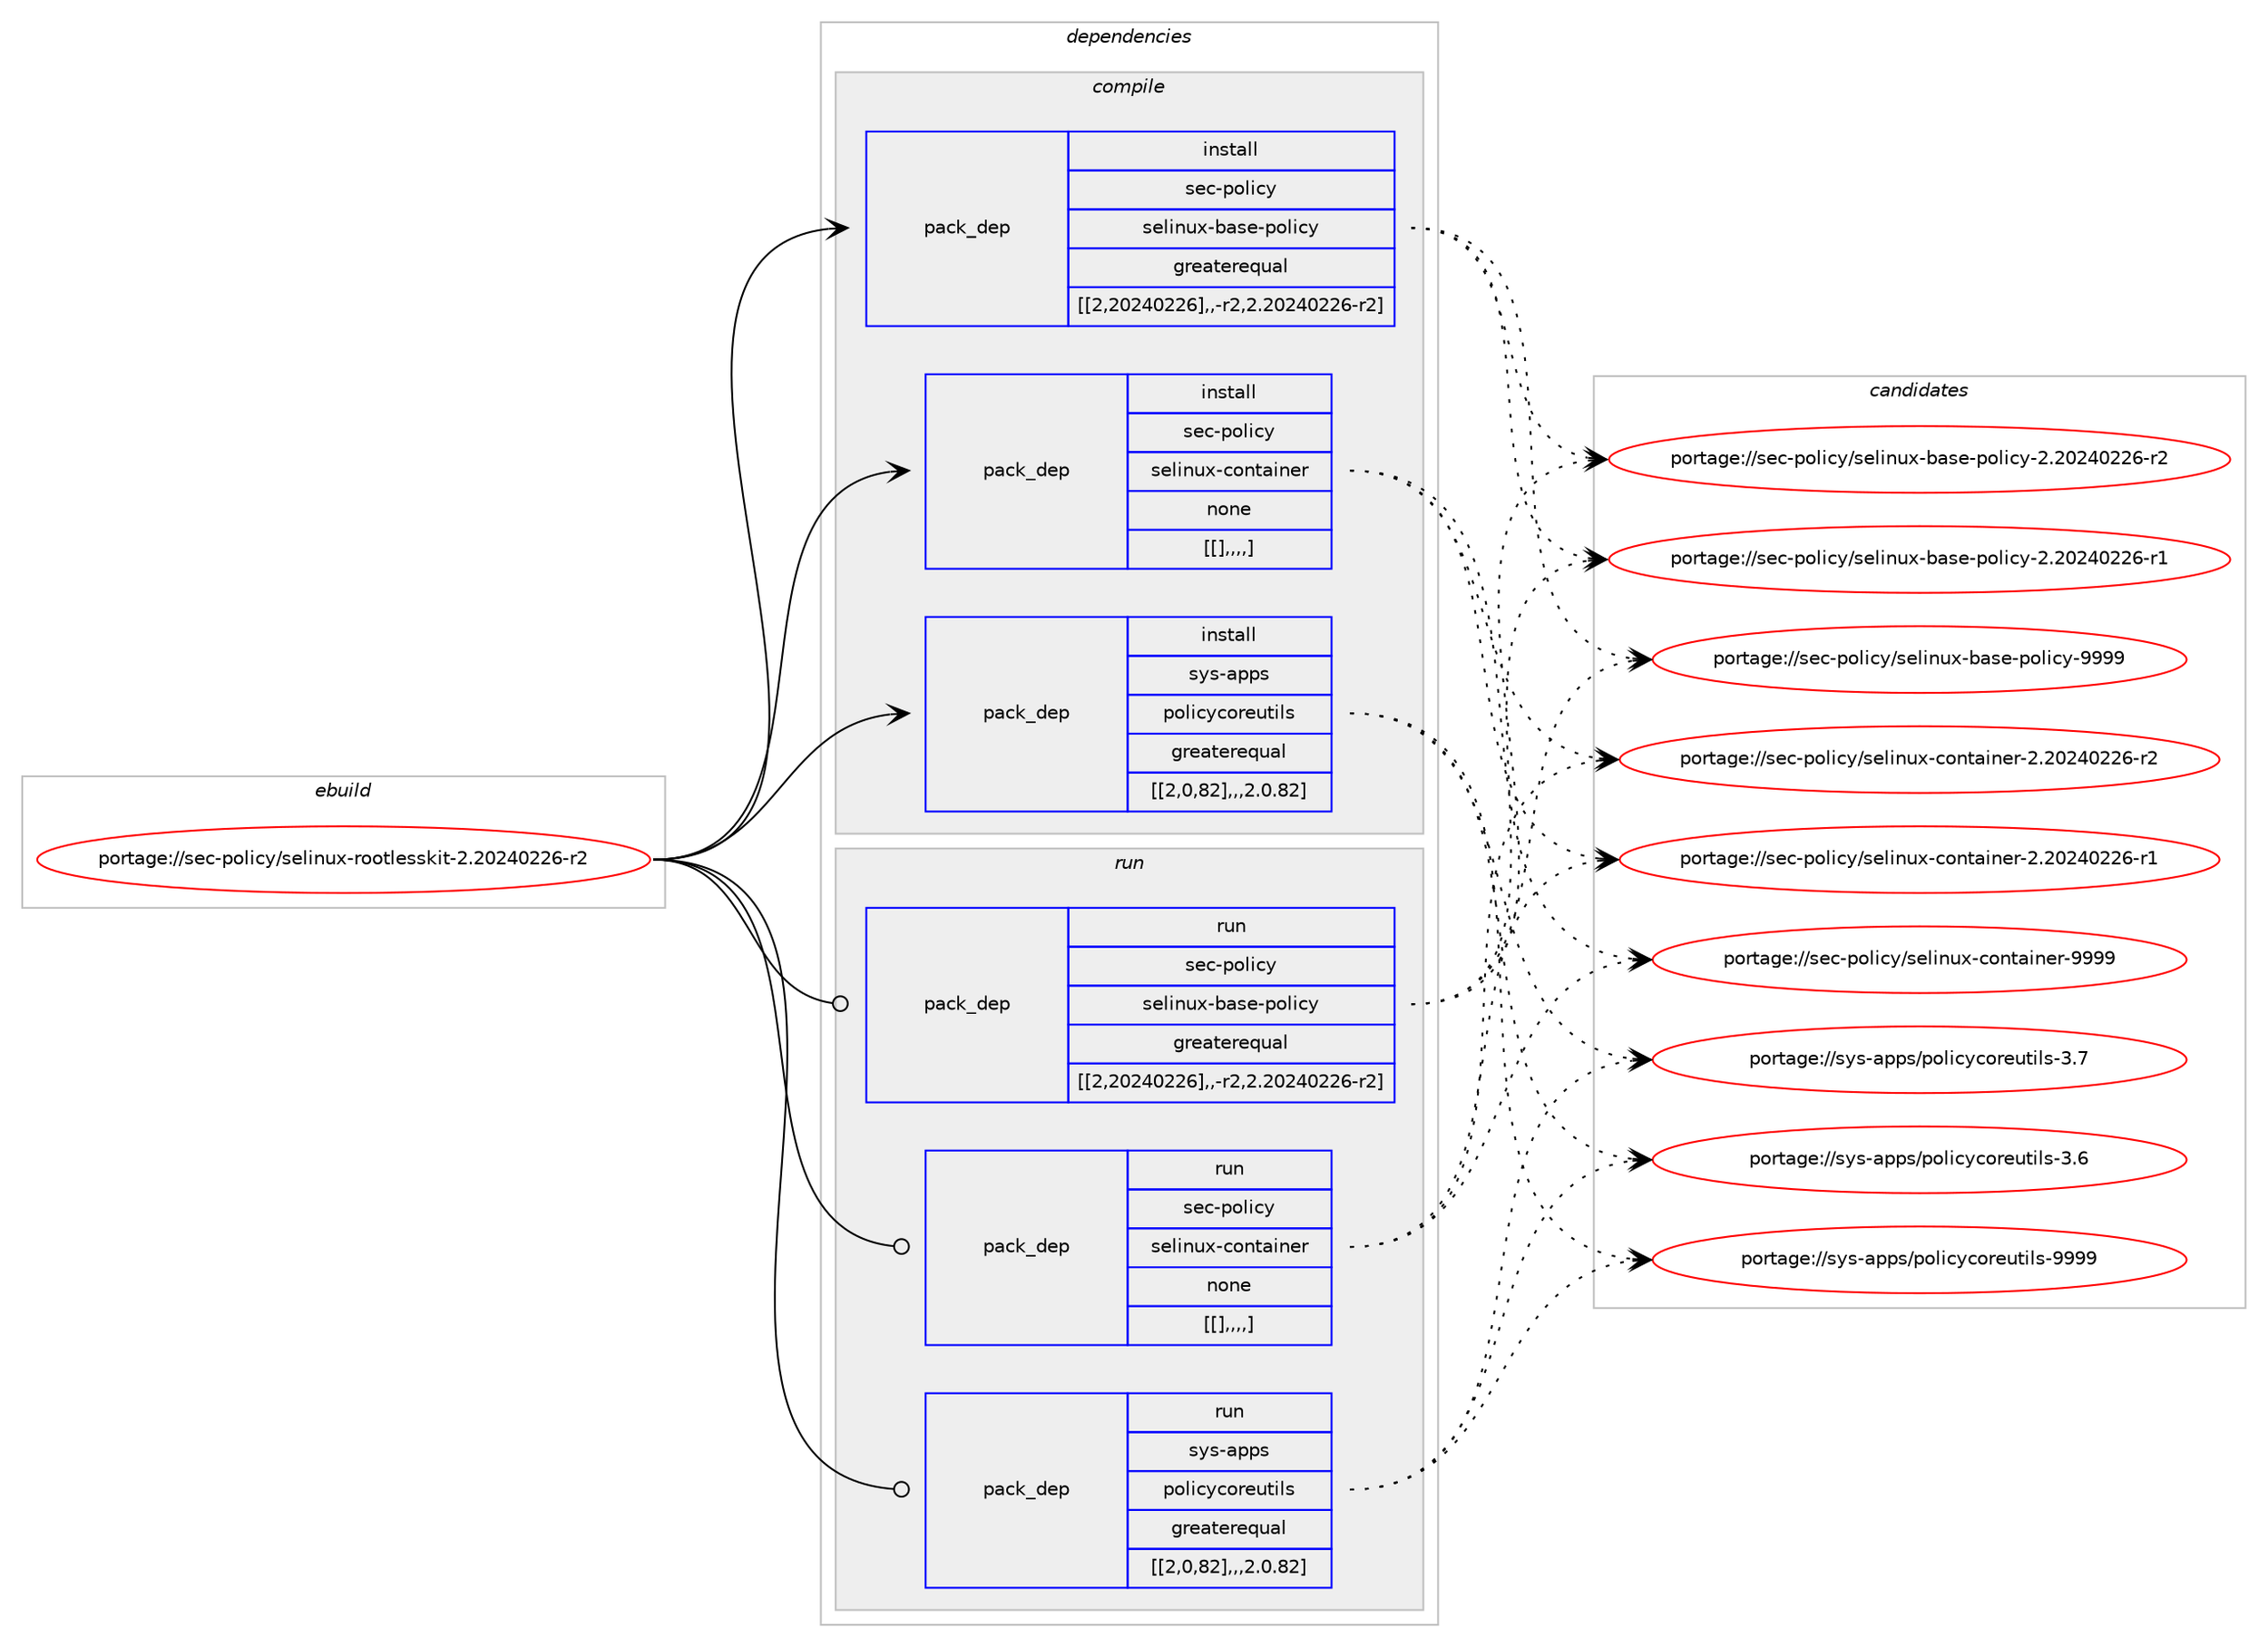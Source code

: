 digraph prolog {

# *************
# Graph options
# *************

newrank=true;
concentrate=true;
compound=true;
graph [rankdir=LR,fontname=Helvetica,fontsize=10,ranksep=1.5];#, ranksep=2.5, nodesep=0.2];
edge  [arrowhead=vee];
node  [fontname=Helvetica,fontsize=10];

# **********
# The ebuild
# **********

subgraph cluster_leftcol {
color=gray;
label=<<i>ebuild</i>>;
id [label="portage://sec-policy/selinux-rootlesskit-2.20240226-r2", color=red, width=4, href="../sec-policy/selinux-rootlesskit-2.20240226-r2.svg"];
}

# ****************
# The dependencies
# ****************

subgraph cluster_midcol {
color=gray;
label=<<i>dependencies</i>>;
subgraph cluster_compile {
fillcolor="#eeeeee";
style=filled;
label=<<i>compile</i>>;
subgraph pack309961 {
dependency426864 [label=<<TABLE BORDER="0" CELLBORDER="1" CELLSPACING="0" CELLPADDING="4" WIDTH="220"><TR><TD ROWSPAN="6" CELLPADDING="30">pack_dep</TD></TR><TR><TD WIDTH="110">install</TD></TR><TR><TD>sec-policy</TD></TR><TR><TD>selinux-base-policy</TD></TR><TR><TD>greaterequal</TD></TR><TR><TD>[[2,20240226],,-r2,2.20240226-r2]</TD></TR></TABLE>>, shape=none, color=blue];
}
id:e -> dependency426864:w [weight=20,style="solid",arrowhead="vee"];
subgraph pack309962 {
dependency426865 [label=<<TABLE BORDER="0" CELLBORDER="1" CELLSPACING="0" CELLPADDING="4" WIDTH="220"><TR><TD ROWSPAN="6" CELLPADDING="30">pack_dep</TD></TR><TR><TD WIDTH="110">install</TD></TR><TR><TD>sec-policy</TD></TR><TR><TD>selinux-container</TD></TR><TR><TD>none</TD></TR><TR><TD>[[],,,,]</TD></TR></TABLE>>, shape=none, color=blue];
}
id:e -> dependency426865:w [weight=20,style="solid",arrowhead="vee"];
subgraph pack309963 {
dependency426866 [label=<<TABLE BORDER="0" CELLBORDER="1" CELLSPACING="0" CELLPADDING="4" WIDTH="220"><TR><TD ROWSPAN="6" CELLPADDING="30">pack_dep</TD></TR><TR><TD WIDTH="110">install</TD></TR><TR><TD>sys-apps</TD></TR><TR><TD>policycoreutils</TD></TR><TR><TD>greaterequal</TD></TR><TR><TD>[[2,0,82],,,2.0.82]</TD></TR></TABLE>>, shape=none, color=blue];
}
id:e -> dependency426866:w [weight=20,style="solid",arrowhead="vee"];
}
subgraph cluster_compileandrun {
fillcolor="#eeeeee";
style=filled;
label=<<i>compile and run</i>>;
}
subgraph cluster_run {
fillcolor="#eeeeee";
style=filled;
label=<<i>run</i>>;
subgraph pack309964 {
dependency426867 [label=<<TABLE BORDER="0" CELLBORDER="1" CELLSPACING="0" CELLPADDING="4" WIDTH="220"><TR><TD ROWSPAN="6" CELLPADDING="30">pack_dep</TD></TR><TR><TD WIDTH="110">run</TD></TR><TR><TD>sec-policy</TD></TR><TR><TD>selinux-base-policy</TD></TR><TR><TD>greaterequal</TD></TR><TR><TD>[[2,20240226],,-r2,2.20240226-r2]</TD></TR></TABLE>>, shape=none, color=blue];
}
id:e -> dependency426867:w [weight=20,style="solid",arrowhead="odot"];
subgraph pack309965 {
dependency426868 [label=<<TABLE BORDER="0" CELLBORDER="1" CELLSPACING="0" CELLPADDING="4" WIDTH="220"><TR><TD ROWSPAN="6" CELLPADDING="30">pack_dep</TD></TR><TR><TD WIDTH="110">run</TD></TR><TR><TD>sec-policy</TD></TR><TR><TD>selinux-container</TD></TR><TR><TD>none</TD></TR><TR><TD>[[],,,,]</TD></TR></TABLE>>, shape=none, color=blue];
}
id:e -> dependency426868:w [weight=20,style="solid",arrowhead="odot"];
subgraph pack309966 {
dependency426869 [label=<<TABLE BORDER="0" CELLBORDER="1" CELLSPACING="0" CELLPADDING="4" WIDTH="220"><TR><TD ROWSPAN="6" CELLPADDING="30">pack_dep</TD></TR><TR><TD WIDTH="110">run</TD></TR><TR><TD>sys-apps</TD></TR><TR><TD>policycoreutils</TD></TR><TR><TD>greaterequal</TD></TR><TR><TD>[[2,0,82],,,2.0.82]</TD></TR></TABLE>>, shape=none, color=blue];
}
id:e -> dependency426869:w [weight=20,style="solid",arrowhead="odot"];
}
}

# **************
# The candidates
# **************

subgraph cluster_choices {
rank=same;
color=gray;
label=<<i>candidates</i>>;

subgraph choice309961 {
color=black;
nodesep=1;
choice1151019945112111108105991214711510110810511011712045989711510145112111108105991214557575757 [label="portage://sec-policy/selinux-base-policy-9999", color=red, width=4,href="../sec-policy/selinux-base-policy-9999.svg"];
choice11510199451121111081059912147115101108105110117120459897115101451121111081059912145504650485052485050544511450 [label="portage://sec-policy/selinux-base-policy-2.20240226-r2", color=red, width=4,href="../sec-policy/selinux-base-policy-2.20240226-r2.svg"];
choice11510199451121111081059912147115101108105110117120459897115101451121111081059912145504650485052485050544511449 [label="portage://sec-policy/selinux-base-policy-2.20240226-r1", color=red, width=4,href="../sec-policy/selinux-base-policy-2.20240226-r1.svg"];
dependency426864:e -> choice1151019945112111108105991214711510110810511011712045989711510145112111108105991214557575757:w [style=dotted,weight="100"];
dependency426864:e -> choice11510199451121111081059912147115101108105110117120459897115101451121111081059912145504650485052485050544511450:w [style=dotted,weight="100"];
dependency426864:e -> choice11510199451121111081059912147115101108105110117120459897115101451121111081059912145504650485052485050544511449:w [style=dotted,weight="100"];
}
subgraph choice309962 {
color=black;
nodesep=1;
choice115101994511211110810599121471151011081051101171204599111110116971051101011144557575757 [label="portage://sec-policy/selinux-container-9999", color=red, width=4,href="../sec-policy/selinux-container-9999.svg"];
choice1151019945112111108105991214711510110810511011712045991111101169710511010111445504650485052485050544511450 [label="portage://sec-policy/selinux-container-2.20240226-r2", color=red, width=4,href="../sec-policy/selinux-container-2.20240226-r2.svg"];
choice1151019945112111108105991214711510110810511011712045991111101169710511010111445504650485052485050544511449 [label="portage://sec-policy/selinux-container-2.20240226-r1", color=red, width=4,href="../sec-policy/selinux-container-2.20240226-r1.svg"];
dependency426865:e -> choice115101994511211110810599121471151011081051101171204599111110116971051101011144557575757:w [style=dotted,weight="100"];
dependency426865:e -> choice1151019945112111108105991214711510110810511011712045991111101169710511010111445504650485052485050544511450:w [style=dotted,weight="100"];
dependency426865:e -> choice1151019945112111108105991214711510110810511011712045991111101169710511010111445504650485052485050544511449:w [style=dotted,weight="100"];
}
subgraph choice309963 {
color=black;
nodesep=1;
choice11512111545971121121154711211110810599121991111141011171161051081154557575757 [label="portage://sys-apps/policycoreutils-9999", color=red, width=4,href="../sys-apps/policycoreutils-9999.svg"];
choice115121115459711211211547112111108105991219911111410111711610510811545514655 [label="portage://sys-apps/policycoreutils-3.7", color=red, width=4,href="../sys-apps/policycoreutils-3.7.svg"];
choice115121115459711211211547112111108105991219911111410111711610510811545514654 [label="portage://sys-apps/policycoreutils-3.6", color=red, width=4,href="../sys-apps/policycoreutils-3.6.svg"];
dependency426866:e -> choice11512111545971121121154711211110810599121991111141011171161051081154557575757:w [style=dotted,weight="100"];
dependency426866:e -> choice115121115459711211211547112111108105991219911111410111711610510811545514655:w [style=dotted,weight="100"];
dependency426866:e -> choice115121115459711211211547112111108105991219911111410111711610510811545514654:w [style=dotted,weight="100"];
}
subgraph choice309964 {
color=black;
nodesep=1;
choice1151019945112111108105991214711510110810511011712045989711510145112111108105991214557575757 [label="portage://sec-policy/selinux-base-policy-9999", color=red, width=4,href="../sec-policy/selinux-base-policy-9999.svg"];
choice11510199451121111081059912147115101108105110117120459897115101451121111081059912145504650485052485050544511450 [label="portage://sec-policy/selinux-base-policy-2.20240226-r2", color=red, width=4,href="../sec-policy/selinux-base-policy-2.20240226-r2.svg"];
choice11510199451121111081059912147115101108105110117120459897115101451121111081059912145504650485052485050544511449 [label="portage://sec-policy/selinux-base-policy-2.20240226-r1", color=red, width=4,href="../sec-policy/selinux-base-policy-2.20240226-r1.svg"];
dependency426867:e -> choice1151019945112111108105991214711510110810511011712045989711510145112111108105991214557575757:w [style=dotted,weight="100"];
dependency426867:e -> choice11510199451121111081059912147115101108105110117120459897115101451121111081059912145504650485052485050544511450:w [style=dotted,weight="100"];
dependency426867:e -> choice11510199451121111081059912147115101108105110117120459897115101451121111081059912145504650485052485050544511449:w [style=dotted,weight="100"];
}
subgraph choice309965 {
color=black;
nodesep=1;
choice115101994511211110810599121471151011081051101171204599111110116971051101011144557575757 [label="portage://sec-policy/selinux-container-9999", color=red, width=4,href="../sec-policy/selinux-container-9999.svg"];
choice1151019945112111108105991214711510110810511011712045991111101169710511010111445504650485052485050544511450 [label="portage://sec-policy/selinux-container-2.20240226-r2", color=red, width=4,href="../sec-policy/selinux-container-2.20240226-r2.svg"];
choice1151019945112111108105991214711510110810511011712045991111101169710511010111445504650485052485050544511449 [label="portage://sec-policy/selinux-container-2.20240226-r1", color=red, width=4,href="../sec-policy/selinux-container-2.20240226-r1.svg"];
dependency426868:e -> choice115101994511211110810599121471151011081051101171204599111110116971051101011144557575757:w [style=dotted,weight="100"];
dependency426868:e -> choice1151019945112111108105991214711510110810511011712045991111101169710511010111445504650485052485050544511450:w [style=dotted,weight="100"];
dependency426868:e -> choice1151019945112111108105991214711510110810511011712045991111101169710511010111445504650485052485050544511449:w [style=dotted,weight="100"];
}
subgraph choice309966 {
color=black;
nodesep=1;
choice11512111545971121121154711211110810599121991111141011171161051081154557575757 [label="portage://sys-apps/policycoreutils-9999", color=red, width=4,href="../sys-apps/policycoreutils-9999.svg"];
choice115121115459711211211547112111108105991219911111410111711610510811545514655 [label="portage://sys-apps/policycoreutils-3.7", color=red, width=4,href="../sys-apps/policycoreutils-3.7.svg"];
choice115121115459711211211547112111108105991219911111410111711610510811545514654 [label="portage://sys-apps/policycoreutils-3.6", color=red, width=4,href="../sys-apps/policycoreutils-3.6.svg"];
dependency426869:e -> choice11512111545971121121154711211110810599121991111141011171161051081154557575757:w [style=dotted,weight="100"];
dependency426869:e -> choice115121115459711211211547112111108105991219911111410111711610510811545514655:w [style=dotted,weight="100"];
dependency426869:e -> choice115121115459711211211547112111108105991219911111410111711610510811545514654:w [style=dotted,weight="100"];
}
}

}
